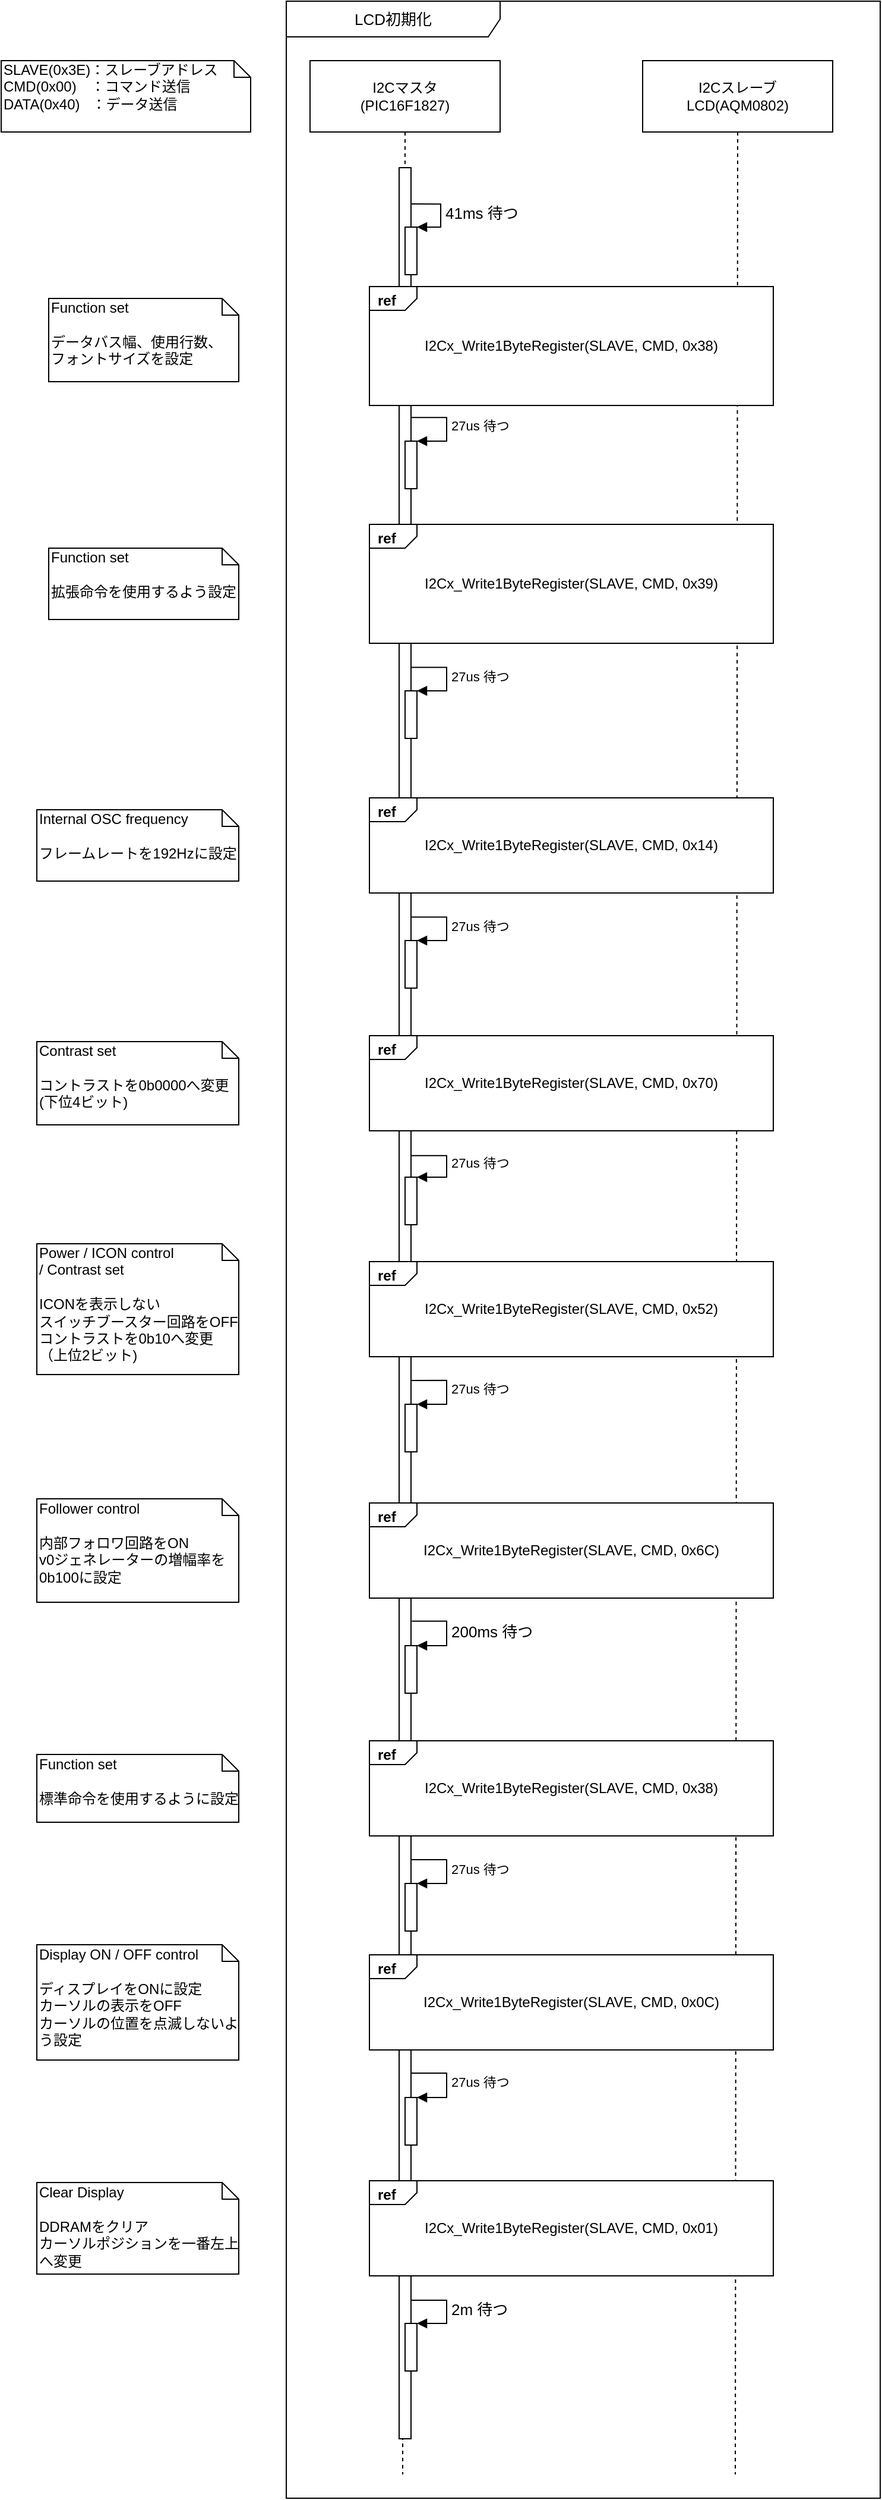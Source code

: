 <mxfile version="13.4.9" type="device" pages="4"><diagram id="xPYnRWqBNN3AtMh6-2V6" name="LCD初期化"><mxGraphModel dx="1234" dy="520" grid="1" gridSize="10" guides="1" tooltips="1" connect="1" arrows="1" fold="1" page="1" pageScale="1" pageWidth="827" pageHeight="1169" math="0" shadow="0"><root><mxCell id="BeJni8XXSsR6ZB7fs_A3-0"/><mxCell id="BeJni8XXSsR6ZB7fs_A3-1" parent="BeJni8XXSsR6ZB7fs_A3-0"/><mxCell id="l7ZMu6uUPb0hCpCxpLkF-0" value="LCD初期化" style="shape=umlFrame;whiteSpace=wrap;html=1;fontSize=13;width=180;height=30;" vertex="1" parent="BeJni8XXSsR6ZB7fs_A3-1"><mxGeometry x="283" y="130" width="500" height="2100" as="geometry"/></mxCell><mxCell id="BeJni8XXSsR6ZB7fs_A3-2" value="I2Cマスタ&lt;br&gt;(PIC16F1827)" style="shape=rect;html=1;whiteSpace=wrap;align=center;" parent="BeJni8XXSsR6ZB7fs_A3-1" vertex="1"><mxGeometry x="303" y="180" width="160" height="60" as="geometry"/></mxCell><mxCell id="BeJni8XXSsR6ZB7fs_A3-3" value="" style="edgeStyle=none;html=1;dashed=1;endArrow=none;align=center;verticalAlign=bottom;exitX=0.5;exitY=1;" parent="BeJni8XXSsR6ZB7fs_A3-1" source="BeJni8XXSsR6ZB7fs_A3-2" edge="1"><mxGeometry x="1" relative="1" as="geometry"><mxPoint x="381" y="2210" as="targetPoint"/></mxGeometry></mxCell><mxCell id="BeJni8XXSsR6ZB7fs_A3-4" value="I2Cスレーブ&lt;br&gt;LCD(AQM0802)" style="shape=rect;html=1;whiteSpace=wrap;align=center;" parent="BeJni8XXSsR6ZB7fs_A3-1" vertex="1"><mxGeometry x="583" y="180" width="160" height="60" as="geometry"/></mxCell><mxCell id="BeJni8XXSsR6ZB7fs_A3-7" value="" style="edgeStyle=none;html=1;dashed=1;endArrow=none;align=center;verticalAlign=bottom;exitX=0.5;exitY=1;" parent="BeJni8XXSsR6ZB7fs_A3-1" source="BeJni8XXSsR6ZB7fs_A3-4" edge="1"><mxGeometry x="1" relative="1" as="geometry"><mxPoint x="661" y="2210" as="targetPoint"/><mxPoint x="663" y="240" as="sourcePoint"/></mxGeometry></mxCell><mxCell id="BeJni8XXSsR6ZB7fs_A3-8" value="" style="html=1;points=[];perimeter=orthogonalPerimeter;" parent="BeJni8XXSsR6ZB7fs_A3-1" vertex="1"><mxGeometry x="378" y="270" width="10" height="1910" as="geometry"/></mxCell><mxCell id="BeJni8XXSsR6ZB7fs_A3-9" value="I2Cx_Write1ByteRegister(SLAVE, CMD, 0x38)" style="html=1;shape=mxgraph.sysml.package;labelX=40;whiteSpace=wrap;align=center;" parent="BeJni8XXSsR6ZB7fs_A3-1" vertex="1"><mxGeometry x="353" y="370" width="340" height="100" as="geometry"/></mxCell><mxCell id="BeJni8XXSsR6ZB7fs_A3-10" value="ref" style="html=1;align=left;verticalAlign=top;labelPosition=left;verticalLabelPosition=top;labelBackgroundColor=none;spacingLeft=5;spacingTop=-2;fontStyle=1;" parent="BeJni8XXSsR6ZB7fs_A3-9" connectable="0" vertex="1"><mxGeometry as="geometry"/></mxCell><mxCell id="BeJni8XXSsR6ZB7fs_A3-11" value="" style="html=1;points=[];perimeter=orthogonalPerimeter;" parent="BeJni8XXSsR6ZB7fs_A3-1" vertex="1"><mxGeometry x="383" y="500" width="10" height="40" as="geometry"/></mxCell><mxCell id="BeJni8XXSsR6ZB7fs_A3-12" value="27us 待つ" style="edgeStyle=orthogonalEdgeStyle;html=1;align=left;spacingLeft=2;endArrow=block;rounded=0;entryX=1;entryY=0;exitX=0.987;exitY=0.11;exitDx=0;exitDy=0;exitPerimeter=0;" parent="BeJni8XXSsR6ZB7fs_A3-1" source="BeJni8XXSsR6ZB7fs_A3-8" target="BeJni8XXSsR6ZB7fs_A3-11" edge="1"><mxGeometry relative="1" as="geometry"><mxPoint x="393" y="480" as="sourcePoint"/><Array as="points"><mxPoint x="418" y="480"/><mxPoint x="418" y="500"/></Array></mxGeometry></mxCell><mxCell id="BeJni8XXSsR6ZB7fs_A3-13" value="27us 待つ" style="edgeStyle=orthogonalEdgeStyle;html=1;align=left;spacingLeft=2;endArrow=block;rounded=0;entryX=1;entryY=0;exitX=1.004;exitY=0.22;exitDx=0;exitDy=0;exitPerimeter=0;" parent="BeJni8XXSsR6ZB7fs_A3-1" source="BeJni8XXSsR6ZB7fs_A3-8" target="BeJni8XXSsR6ZB7fs_A3-14" edge="1"><mxGeometry relative="1" as="geometry"><mxPoint x="393" y="690" as="sourcePoint"/><Array as="points"><mxPoint x="418" y="690"/><mxPoint x="418" y="710"/></Array></mxGeometry></mxCell><mxCell id="BeJni8XXSsR6ZB7fs_A3-14" value="" style="html=1;points=[];perimeter=orthogonalPerimeter;" parent="BeJni8XXSsR6ZB7fs_A3-1" vertex="1"><mxGeometry x="383" y="710" width="10" height="40" as="geometry"/></mxCell><mxCell id="BeJni8XXSsR6ZB7fs_A3-15" value="I2Cx_Write1ByteRegister(SLAVE, CMD, 0x39)" style="html=1;shape=mxgraph.sysml.package;labelX=40;whiteSpace=wrap;align=center;" parent="BeJni8XXSsR6ZB7fs_A3-1" vertex="1"><mxGeometry x="353" y="570" width="340" height="100" as="geometry"/></mxCell><mxCell id="BeJni8XXSsR6ZB7fs_A3-16" value="ref" style="html=1;align=left;verticalAlign=top;labelPosition=left;verticalLabelPosition=top;labelBackgroundColor=none;spacingLeft=5;spacingTop=-2;fontStyle=1;" parent="BeJni8XXSsR6ZB7fs_A3-15" connectable="0" vertex="1"><mxGeometry as="geometry"/></mxCell><mxCell id="BeJni8XXSsR6ZB7fs_A3-17" value="27us 待つ" style="edgeStyle=orthogonalEdgeStyle;html=1;align=left;spacingLeft=2;endArrow=block;rounded=0;entryX=1;entryY=0;exitX=1.01;exitY=0.33;exitDx=0;exitDy=0;exitPerimeter=0;" parent="BeJni8XXSsR6ZB7fs_A3-1" source="BeJni8XXSsR6ZB7fs_A3-8" target="BeJni8XXSsR6ZB7fs_A3-18" edge="1"><mxGeometry relative="1" as="geometry"><mxPoint x="390" y="900" as="sourcePoint"/><Array as="points"><mxPoint x="418" y="900"/><mxPoint x="418" y="920"/></Array></mxGeometry></mxCell><mxCell id="BeJni8XXSsR6ZB7fs_A3-18" value="" style="html=1;points=[];perimeter=orthogonalPerimeter;" parent="BeJni8XXSsR6ZB7fs_A3-1" vertex="1"><mxGeometry x="383" y="920" width="10" height="40" as="geometry"/></mxCell><mxCell id="BeJni8XXSsR6ZB7fs_A3-19" value="I2Cx_Write1ByteRegister(SLAVE, CMD, 0x14)" style="html=1;shape=mxgraph.sysml.package;labelX=40;whiteSpace=wrap;align=center;" parent="BeJni8XXSsR6ZB7fs_A3-1" vertex="1"><mxGeometry x="353" y="800" width="340" height="80" as="geometry"/></mxCell><mxCell id="BeJni8XXSsR6ZB7fs_A3-20" value="ref" style="html=1;align=left;verticalAlign=top;labelPosition=left;verticalLabelPosition=top;labelBackgroundColor=none;spacingLeft=5;spacingTop=-2;fontStyle=1;" parent="BeJni8XXSsR6ZB7fs_A3-19" connectable="0" vertex="1"><mxGeometry as="geometry"/></mxCell><mxCell id="BeJni8XXSsR6ZB7fs_A3-21" value="27us 待つ" style="edgeStyle=orthogonalEdgeStyle;html=1;align=left;spacingLeft=2;endArrow=block;rounded=0;entryX=1;entryY=0;exitX=0.981;exitY=0.435;exitDx=0;exitDy=0;exitPerimeter=0;" parent="BeJni8XXSsR6ZB7fs_A3-1" source="BeJni8XXSsR6ZB7fs_A3-8" target="BeJni8XXSsR6ZB7fs_A3-22" edge="1"><mxGeometry relative="1" as="geometry"><mxPoint x="393" y="1100" as="sourcePoint"/><Array as="points"><mxPoint x="418" y="1101"/><mxPoint x="418" y="1119"/></Array></mxGeometry></mxCell><mxCell id="BeJni8XXSsR6ZB7fs_A3-22" value="" style="html=1;points=[];perimeter=orthogonalPerimeter;" parent="BeJni8XXSsR6ZB7fs_A3-1" vertex="1"><mxGeometry x="383" y="1119" width="10" height="40" as="geometry"/></mxCell><mxCell id="BeJni8XXSsR6ZB7fs_A3-23" value="I2Cx_Write1ByteRegister(SLAVE, CMD, 0x70)" style="html=1;shape=mxgraph.sysml.package;labelX=40;whiteSpace=wrap;align=center;" parent="BeJni8XXSsR6ZB7fs_A3-1" vertex="1"><mxGeometry x="353" y="1000" width="340" height="80" as="geometry"/></mxCell><mxCell id="BeJni8XXSsR6ZB7fs_A3-24" value="ref" style="html=1;align=left;verticalAlign=top;labelPosition=left;verticalLabelPosition=top;labelBackgroundColor=none;spacingLeft=5;spacingTop=-2;fontStyle=1;" parent="BeJni8XXSsR6ZB7fs_A3-23" connectable="0" vertex="1"><mxGeometry as="geometry"/></mxCell><mxCell id="BeJni8XXSsR6ZB7fs_A3-25" value="27us 待つ" style="edgeStyle=orthogonalEdgeStyle;html=1;align=left;spacingLeft=2;endArrow=block;rounded=0;entryX=1;entryY=0;exitX=1.004;exitY=0.534;exitDx=0;exitDy=0;exitPerimeter=0;" parent="BeJni8XXSsR6ZB7fs_A3-1" source="BeJni8XXSsR6ZB7fs_A3-8" target="BeJni8XXSsR6ZB7fs_A3-26" edge="1"><mxGeometry relative="1" as="geometry"><mxPoint x="393" y="1290" as="sourcePoint"/><Array as="points"><mxPoint x="418" y="1290"/><mxPoint x="418" y="1310"/></Array></mxGeometry></mxCell><mxCell id="BeJni8XXSsR6ZB7fs_A3-26" value="" style="html=1;points=[];perimeter=orthogonalPerimeter;" parent="BeJni8XXSsR6ZB7fs_A3-1" vertex="1"><mxGeometry x="383" y="1310" width="10" height="40" as="geometry"/></mxCell><mxCell id="BeJni8XXSsR6ZB7fs_A3-27" value="I2Cx_Write1ByteRegister(SLAVE, CMD, 0x52)" style="html=1;shape=mxgraph.sysml.package;labelX=40;whiteSpace=wrap;align=center;" parent="BeJni8XXSsR6ZB7fs_A3-1" vertex="1"><mxGeometry x="353" y="1190" width="340" height="80" as="geometry"/></mxCell><mxCell id="BeJni8XXSsR6ZB7fs_A3-28" value="ref" style="html=1;align=left;verticalAlign=top;labelPosition=left;verticalLabelPosition=top;labelBackgroundColor=none;spacingLeft=5;spacingTop=-2;fontStyle=1;" parent="BeJni8XXSsR6ZB7fs_A3-27" connectable="0" vertex="1"><mxGeometry as="geometry"/></mxCell><mxCell id="BeJni8XXSsR6ZB7fs_A3-29" value="200ms 待つ" style="edgeStyle=orthogonalEdgeStyle;html=1;align=left;spacingLeft=2;endArrow=block;rounded=0;entryX=1;entryY=0;exitX=1.066;exitY=0.64;exitDx=0;exitDy=0;exitPerimeter=0;fontSize=13;" parent="BeJni8XXSsR6ZB7fs_A3-1" source="BeJni8XXSsR6ZB7fs_A3-8" target="BeJni8XXSsR6ZB7fs_A3-30" edge="1"><mxGeometry relative="1" as="geometry"><mxPoint x="393" y="1493" as="sourcePoint"/><Array as="points"><mxPoint x="418" y="1492"/><mxPoint x="418" y="1513"/></Array></mxGeometry></mxCell><mxCell id="BeJni8XXSsR6ZB7fs_A3-30" value="" style="html=1;points=[];perimeter=orthogonalPerimeter;" parent="BeJni8XXSsR6ZB7fs_A3-1" vertex="1"><mxGeometry x="383" y="1513" width="10" height="40" as="geometry"/></mxCell><mxCell id="BeJni8XXSsR6ZB7fs_A3-31" value="I2Cx_Write1ByteRegister(SLAVE, CMD, 0x6C)" style="html=1;shape=mxgraph.sysml.package;labelX=40;whiteSpace=wrap;align=center;" parent="BeJni8XXSsR6ZB7fs_A3-1" vertex="1"><mxGeometry x="353" y="1393" width="340" height="80" as="geometry"/></mxCell><mxCell id="BeJni8XXSsR6ZB7fs_A3-32" value="ref" style="html=1;align=left;verticalAlign=top;labelPosition=left;verticalLabelPosition=top;labelBackgroundColor=none;spacingLeft=5;spacingTop=-2;fontStyle=1;" parent="BeJni8XXSsR6ZB7fs_A3-31" connectable="0" vertex="1"><mxGeometry as="geometry"/></mxCell><mxCell id="BeJni8XXSsR6ZB7fs_A3-33" value="27us 待つ" style="edgeStyle=orthogonalEdgeStyle;html=1;align=left;spacingLeft=2;endArrow=block;rounded=0;entryX=1;entryY=0;exitX=1.035;exitY=0.745;exitDx=0;exitDy=0;exitPerimeter=0;" parent="BeJni8XXSsR6ZB7fs_A3-1" source="BeJni8XXSsR6ZB7fs_A3-8" target="BeJni8XXSsR6ZB7fs_A3-34" edge="1"><mxGeometry relative="1" as="geometry"><mxPoint x="393" y="1693" as="sourcePoint"/><Array as="points"><mxPoint x="418" y="1693"/><mxPoint x="418" y="1713"/></Array></mxGeometry></mxCell><mxCell id="BeJni8XXSsR6ZB7fs_A3-34" value="" style="html=1;points=[];perimeter=orthogonalPerimeter;" parent="BeJni8XXSsR6ZB7fs_A3-1" vertex="1"><mxGeometry x="383" y="1713" width="10" height="40" as="geometry"/></mxCell><mxCell id="BeJni8XXSsR6ZB7fs_A3-35" value="I2Cx_Write1ByteRegister(SLAVE, CMD, 0x38)" style="html=1;shape=mxgraph.sysml.package;labelX=40;whiteSpace=wrap;align=center;" parent="BeJni8XXSsR6ZB7fs_A3-1" vertex="1"><mxGeometry x="353" y="1593" width="340" height="80" as="geometry"/></mxCell><mxCell id="BeJni8XXSsR6ZB7fs_A3-36" value="ref" style="html=1;align=left;verticalAlign=top;labelPosition=left;verticalLabelPosition=top;labelBackgroundColor=none;spacingLeft=5;spacingTop=-2;fontStyle=1;" parent="BeJni8XXSsR6ZB7fs_A3-35" connectable="0" vertex="1"><mxGeometry as="geometry"/></mxCell><mxCell id="BeJni8XXSsR6ZB7fs_A3-37" value="27us 待つ" style="edgeStyle=orthogonalEdgeStyle;html=1;align=left;spacingLeft=2;endArrow=block;rounded=0;entryX=1;entryY=0;exitX=0.988;exitY=0.839;exitDx=0;exitDy=0;exitPerimeter=0;" parent="BeJni8XXSsR6ZB7fs_A3-1" source="BeJni8XXSsR6ZB7fs_A3-8" target="BeJni8XXSsR6ZB7fs_A3-38" edge="1"><mxGeometry relative="1" as="geometry"><mxPoint x="393" y="1873" as="sourcePoint"/><Array as="points"><mxPoint x="418" y="1872"/><mxPoint x="418" y="1893"/></Array></mxGeometry></mxCell><mxCell id="BeJni8XXSsR6ZB7fs_A3-38" value="" style="html=1;points=[];perimeter=orthogonalPerimeter;" parent="BeJni8XXSsR6ZB7fs_A3-1" vertex="1"><mxGeometry x="383" y="1893" width="10" height="40" as="geometry"/></mxCell><mxCell id="BeJni8XXSsR6ZB7fs_A3-39" value="I2Cx_Write1ByteRegister(SLAVE, CMD, 0x0C)" style="html=1;shape=mxgraph.sysml.package;labelX=40;whiteSpace=wrap;align=center;" parent="BeJni8XXSsR6ZB7fs_A3-1" vertex="1"><mxGeometry x="353" y="1773" width="340" height="80" as="geometry"/></mxCell><mxCell id="BeJni8XXSsR6ZB7fs_A3-40" value="ref" style="html=1;align=left;verticalAlign=top;labelPosition=left;verticalLabelPosition=top;labelBackgroundColor=none;spacingLeft=5;spacingTop=-2;fontStyle=1;" parent="BeJni8XXSsR6ZB7fs_A3-39" connectable="0" vertex="1"><mxGeometry as="geometry"/></mxCell><mxCell id="BeJni8XXSsR6ZB7fs_A3-41" value="2m 待つ" style="edgeStyle=orthogonalEdgeStyle;html=1;align=left;spacingLeft=2;endArrow=block;rounded=0;entryX=1;entryY=0;exitX=0.957;exitY=0.939;exitDx=0;exitDy=0;exitPerimeter=0;fontSize=13;" parent="BeJni8XXSsR6ZB7fs_A3-1" source="BeJni8XXSsR6ZB7fs_A3-8" target="BeJni8XXSsR6ZB7fs_A3-42" edge="1"><mxGeometry relative="1" as="geometry"><mxPoint x="393" y="2063" as="sourcePoint"/><Array as="points"><mxPoint x="418" y="2064"/><mxPoint x="418" y="2083"/></Array></mxGeometry></mxCell><mxCell id="BeJni8XXSsR6ZB7fs_A3-42" value="" style="html=1;points=[];perimeter=orthogonalPerimeter;" parent="BeJni8XXSsR6ZB7fs_A3-1" vertex="1"><mxGeometry x="383" y="2083" width="10" height="40" as="geometry"/></mxCell><mxCell id="BeJni8XXSsR6ZB7fs_A3-43" value="I2Cx_Write1ByteRegister(SLAVE, CMD, 0x01)" style="html=1;shape=mxgraph.sysml.package;labelX=40;whiteSpace=wrap;align=center;" parent="BeJni8XXSsR6ZB7fs_A3-1" vertex="1"><mxGeometry x="353" y="1963" width="340" height="80" as="geometry"/></mxCell><mxCell id="BeJni8XXSsR6ZB7fs_A3-44" value="ref" style="html=1;align=left;verticalAlign=top;labelPosition=left;verticalLabelPosition=top;labelBackgroundColor=none;spacingLeft=5;spacingTop=-2;fontStyle=1;" parent="BeJni8XXSsR6ZB7fs_A3-43" connectable="0" vertex="1"><mxGeometry as="geometry"/></mxCell><mxCell id="BeJni8XXSsR6ZB7fs_A3-46" value="&lt;span style=&quot;text-align: center&quot;&gt;Function set&lt;/span&gt;&lt;br style=&quot;text-align: center&quot;&gt;&lt;br&gt;データバス幅、使用行数、&lt;br&gt;フォントサイズを設定" style="shape=note;whiteSpace=wrap;html=1;size=14;verticalAlign=top;align=left;spacingTop=-6;" parent="BeJni8XXSsR6ZB7fs_A3-1" vertex="1"><mxGeometry x="83" y="380" width="160" height="70" as="geometry"/></mxCell><mxCell id="BeJni8XXSsR6ZB7fs_A3-47" value="&lt;span style=&quot;text-align: center&quot;&gt;Function set&lt;br&gt;&lt;/span&gt;&lt;br&gt;拡張命令を使用するよう設定" style="shape=note;whiteSpace=wrap;html=1;size=14;verticalAlign=top;align=left;spacingTop=-6;" parent="BeJni8XXSsR6ZB7fs_A3-1" vertex="1"><mxGeometry x="83" y="590" width="160" height="60" as="geometry"/></mxCell><mxCell id="BeJni8XXSsR6ZB7fs_A3-48" value="&lt;span style=&quot;text-align: center&quot;&gt;Internal OSC frequency&lt;/span&gt;&lt;br style=&quot;text-align: center&quot;&gt;&lt;br&gt;フレームレートを192Hzに設定" style="shape=note;whiteSpace=wrap;html=1;size=14;verticalAlign=top;align=left;spacingTop=-6;" parent="BeJni8XXSsR6ZB7fs_A3-1" vertex="1"><mxGeometry x="73" y="810" width="170" height="60" as="geometry"/></mxCell><mxCell id="BeJni8XXSsR6ZB7fs_A3-49" value="&lt;span style=&quot;text-align: center&quot;&gt;Contrast set&lt;/span&gt;&lt;br style=&quot;text-align: center&quot;&gt;&lt;br&gt;コントラストを0b0000へ変更&lt;br&gt;(下位4ビット)" style="shape=note;whiteSpace=wrap;html=1;size=14;verticalAlign=top;align=left;spacingTop=-6;" parent="BeJni8XXSsR6ZB7fs_A3-1" vertex="1"><mxGeometry x="73" y="1005" width="170" height="70" as="geometry"/></mxCell><mxCell id="BeJni8XXSsR6ZB7fs_A3-50" value="Power / ICON control&lt;br&gt;/ Contrast set&lt;br style=&quot;text-align: center&quot;&gt;&lt;br&gt;ICONを表示しない&lt;br&gt;スイッチブースター回路をOFF&lt;br&gt;コントラストを0b10へ変更&lt;br&gt;（上位2ビット)" style="shape=note;whiteSpace=wrap;html=1;size=14;verticalAlign=top;align=left;spacingTop=-6;" parent="BeJni8XXSsR6ZB7fs_A3-1" vertex="1"><mxGeometry x="73" y="1175" width="170" height="110" as="geometry"/></mxCell><mxCell id="BeJni8XXSsR6ZB7fs_A3-51" value="&lt;span style=&quot;text-align: center&quot;&gt;Follower control&lt;br&gt;&lt;/span&gt;&lt;span style=&quot;text-align: center&quot;&gt;&lt;br&gt;内部フォロワ回路をON&lt;br&gt;&lt;/span&gt;&lt;span style=&quot;text-align: center&quot;&gt;v0ジェネレーターの増幅率を0b100に設定&lt;br&gt;&lt;/span&gt;" style="shape=note;whiteSpace=wrap;html=1;size=14;verticalAlign=top;align=left;spacingTop=-6;" parent="BeJni8XXSsR6ZB7fs_A3-1" vertex="1"><mxGeometry x="73" y="1389.5" width="170" height="87" as="geometry"/></mxCell><mxCell id="BeJni8XXSsR6ZB7fs_A3-52" value="&lt;span style=&quot;text-align: center&quot;&gt;Function set&lt;/span&gt;&lt;span style=&quot;text-align: center&quot;&gt;&lt;br&gt;&lt;/span&gt;&lt;span style=&quot;text-align: center&quot;&gt;&lt;br&gt;&lt;/span&gt;&lt;span style=&quot;text-align: center&quot;&gt;標準命令を使用するように設定&lt;br&gt;&lt;/span&gt;" style="shape=note;whiteSpace=wrap;html=1;size=14;verticalAlign=top;align=left;spacingTop=-6;" parent="BeJni8XXSsR6ZB7fs_A3-1" vertex="1"><mxGeometry x="73" y="1604.5" width="170" height="57" as="geometry"/></mxCell><mxCell id="BeJni8XXSsR6ZB7fs_A3-53" value="&lt;span style=&quot;text-align: center&quot;&gt;Display ON / OFF control&lt;/span&gt;&lt;br style=&quot;text-align: center&quot;&gt;&lt;span style=&quot;text-align: center&quot;&gt;&lt;br&gt;ディスプレイをONに設定&lt;br&gt;カーソルの表示をOFF&lt;br&gt;カーソルの位置を点滅しないよう設定&lt;br&gt;&lt;/span&gt;" style="shape=note;whiteSpace=wrap;html=1;size=14;verticalAlign=top;align=left;spacingTop=-6;" parent="BeJni8XXSsR6ZB7fs_A3-1" vertex="1"><mxGeometry x="73" y="1764.5" width="170" height="97" as="geometry"/></mxCell><mxCell id="BeJni8XXSsR6ZB7fs_A3-54" value="&lt;span style=&quot;text-align: center&quot;&gt;Clear Display&lt;br&gt;&lt;br&gt;DDRAMをクリア&lt;br&gt;カーソルポジションを一番左上へ変更&lt;br&gt;&lt;/span&gt;" style="shape=note;whiteSpace=wrap;html=1;size=14;verticalAlign=top;align=left;spacingTop=-6;" parent="BeJni8XXSsR6ZB7fs_A3-1" vertex="1"><mxGeometry x="73" y="1964.5" width="170" height="77" as="geometry"/></mxCell><mxCell id="BeJni8XXSsR6ZB7fs_A3-5" value="" style="html=1;points=[];perimeter=orthogonalPerimeter;" parent="BeJni8XXSsR6ZB7fs_A3-1" vertex="1"><mxGeometry x="383" y="320" width="10" height="40" as="geometry"/></mxCell><mxCell id="BeJni8XXSsR6ZB7fs_A3-6" value="41ms 待つ" style="edgeStyle=orthogonalEdgeStyle;html=1;align=left;spacingLeft=2;endArrow=block;rounded=0;entryX=1;entryY=0;exitX=0.979;exitY=0.016;exitDx=0;exitDy=0;exitPerimeter=0;fontSize=13;" parent="BeJni8XXSsR6ZB7fs_A3-1" source="BeJni8XXSsR6ZB7fs_A3-8" target="BeJni8XXSsR6ZB7fs_A3-5" edge="1"><mxGeometry relative="1" as="geometry"><mxPoint x="388" y="300" as="sourcePoint"/><Array as="points"><mxPoint x="413" y="301"/><mxPoint x="413" y="320"/></Array></mxGeometry></mxCell><mxCell id="8FKFpc_D_njK9Uy0sIHb-0" value="SLAVE(0x3E)：スレーブアドレス&lt;br&gt;CMD(0x00)　：コマンド送信&lt;br&gt;DATA(0x40)&amp;nbsp; &amp;nbsp;：データ送信" style="shape=note;whiteSpace=wrap;html=1;size=14;verticalAlign=top;align=left;spacingTop=-6;" vertex="1" parent="BeJni8XXSsR6ZB7fs_A3-1"><mxGeometry x="43" y="180" width="210" height="60" as="geometry"/></mxCell></root></mxGraphModel></diagram><diagram id="RM4oQs6cdChVG-mkCmGR" name="文字列書き込み"><mxGraphModel dx="2061" dy="520" grid="1" gridSize="10" guides="1" tooltips="1" connect="1" arrows="1" fold="1" page="1" pageScale="1" pageWidth="827" pageHeight="1169" math="0" shadow="0"><root><mxCell id="0"/><mxCell id="1" parent="0"/><mxCell id="Kv3CkBC7_pTvS5fV9gkf-6" value="文字列書き込み「Hello World」" style="shape=umlFrame;whiteSpace=wrap;html=1;fontSize=10;width=170;height=30;" parent="1" vertex="1"><mxGeometry x="-460" y="160" width="320" height="860" as="geometry"/></mxCell><mxCell id="Kv3CkBC7_pTvS5fV9gkf-1" value="I2Cマスタ&lt;br&gt;(PIC16F1827)" style="shape=umlLifeline;perimeter=lifelinePerimeter;whiteSpace=wrap;html=1;container=1;collapsible=0;recursiveResize=0;outlineConnect=0;" parent="1" vertex="1"><mxGeometry x="-443" y="205" width="100" height="790" as="geometry"/></mxCell><mxCell id="Kv3CkBC7_pTvS5fV9gkf-2" value="" style="html=1;points=[];perimeter=orthogonalPerimeter;rounded=0;sketch=0;" parent="Kv3CkBC7_pTvS5fV9gkf-1" vertex="1"><mxGeometry x="45" y="50" width="10" height="720" as="geometry"/></mxCell><mxCell id="Kv3CkBC7_pTvS5fV9gkf-3" value="" style="html=1;points=[];perimeter=orthogonalPerimeter;" parent="Kv3CkBC7_pTvS5fV9gkf-1" vertex="1"><mxGeometry x="50" y="710.3" width="10" height="40" as="geometry"/></mxCell><mxCell id="Kv3CkBC7_pTvS5fV9gkf-4" value="27us待つ" style="edgeStyle=orthogonalEdgeStyle;html=1;align=left;spacingLeft=2;endArrow=block;rounded=0;entryX=1;entryY=0;exitX=1.038;exitY=0.19;exitDx=0;exitDy=0;exitPerimeter=0;" parent="Kv3CkBC7_pTvS5fV9gkf-1" target="Kv3CkBC7_pTvS5fV9gkf-3" edge="1"><mxGeometry relative="1" as="geometry"><mxPoint x="55.38" y="690.0" as="sourcePoint"/><Array as="points"><mxPoint x="85" y="690.3"/><mxPoint x="85" y="710.3"/></Array></mxGeometry></mxCell><mxCell id="Kv3CkBC7_pTvS5fV9gkf-5" value="I2Cスレーブ&lt;br&gt;LCD(AQM0802)" style="shape=umlLifeline;perimeter=lifelinePerimeter;whiteSpace=wrap;html=1;container=1;collapsible=0;recursiveResize=0;outlineConnect=0;" parent="1" vertex="1"><mxGeometry x="-263" y="205" width="100" height="790" as="geometry"/></mxCell><mxCell id="Kv3CkBC7_pTvS5fV9gkf-7" value="I2Cx_Write1ByteRegistor(SLAVE, CMD, 0xC0)" style="html=1;shape=mxgraph.sysml.package;labelX=40;whiteSpace=wrap;align=center;" parent="1" vertex="1"><mxGeometry x="-443" y="625" width="280" height="90" as="geometry"/></mxCell><mxCell id="Kv3CkBC7_pTvS5fV9gkf-8" value="ref" style="html=1;align=left;verticalAlign=top;labelPosition=left;verticalLabelPosition=top;labelBackgroundColor=none;spacingLeft=5;spacingTop=-2;fontStyle=1;" parent="Kv3CkBC7_pTvS5fV9gkf-7" connectable="0" vertex="1"><mxGeometry as="geometry"/></mxCell><mxCell id="Kv3CkBC7_pTvS5fV9gkf-9" value="I2Cx_WriteNByte(SLAVE, str1, str1Len)" style="html=1;shape=mxgraph.sysml.package;labelX=40;whiteSpace=wrap;align=center;" parent="1" vertex="1"><mxGeometry x="-443" y="450" width="280" height="90" as="geometry"/></mxCell><mxCell id="Kv3CkBC7_pTvS5fV9gkf-10" value="ref" style="html=1;align=left;verticalAlign=top;labelPosition=left;verticalLabelPosition=top;labelBackgroundColor=none;spacingLeft=5;spacingTop=-2;fontStyle=1;" parent="Kv3CkBC7_pTvS5fV9gkf-9" connectable="0" vertex="1"><mxGeometry as="geometry"/></mxCell><mxCell id="Kv3CkBC7_pTvS5fV9gkf-11" value="I2Cx_WriteNByte(SLAVE, str2, str2Len)" style="html=1;shape=mxgraph.sysml.package;labelX=40;whiteSpace=wrap;align=center;" parent="1" vertex="1"><mxGeometry x="-443" y="795" width="280" height="90" as="geometry"/></mxCell><mxCell id="Kv3CkBC7_pTvS5fV9gkf-12" value="ref" style="html=1;align=left;verticalAlign=top;labelPosition=left;verticalLabelPosition=top;labelBackgroundColor=none;spacingLeft=5;spacingTop=-2;fontStyle=1;" parent="Kv3CkBC7_pTvS5fV9gkf-11" connectable="0" vertex="1"><mxGeometry as="geometry"/></mxCell><mxCell id="Kv3CkBC7_pTvS5fV9gkf-13" value="I2Cx_Write1ByteRegistor(SLAVE, CMD, 0x80)" style="html=1;shape=mxgraph.sysml.package;labelX=40;whiteSpace=wrap;align=center;" parent="1" vertex="1"><mxGeometry x="-443" y="275" width="280" height="90" as="geometry"/></mxCell><mxCell id="Kv3CkBC7_pTvS5fV9gkf-14" value="ref" style="html=1;align=left;verticalAlign=top;labelPosition=left;verticalLabelPosition=top;labelBackgroundColor=none;spacingLeft=5;spacingTop=-2;fontStyle=1;" parent="Kv3CkBC7_pTvS5fV9gkf-13" connectable="0" vertex="1"><mxGeometry as="geometry"/></mxCell><mxCell id="Kv3CkBC7_pTvS5fV9gkf-15" value="Write data to RAM&lt;br&gt;&lt;br&gt;データ書き込み&lt;br&gt;LCDに「Hello」の文字列を書き込む&lt;br&gt;&lt;br&gt;uint8_t[] str1 {0x40,'H','e','l','l','o'}&lt;br&gt;uint8_t str1Len 6" style="shape=note;whiteSpace=wrap;html=1;size=14;verticalAlign=top;align=left;spacingTop=-6;" parent="1" vertex="1"><mxGeometry x="-700" y="440" width="200" height="110" as="geometry"/></mxCell><mxCell id="Kv3CkBC7_pTvS5fV9gkf-16" value="Write data to RAM&lt;br&gt;&lt;br&gt;データ書き込み&lt;br&gt;LCDに「world」の文字列を書き込む&lt;br&gt;&lt;br&gt;uint8_t[] str2 {0x40,'w','o','r','l','d'}&lt;br&gt;uint8_t str2Len 6" style="shape=note;whiteSpace=wrap;html=1;size=14;verticalAlign=top;align=left;spacingTop=-6;" parent="1" vertex="1"><mxGeometry x="-700" y="787.5" width="200" height="105" as="geometry"/></mxCell><mxCell id="Kv3CkBC7_pTvS5fV9gkf-17" value="" style="html=1;points=[];perimeter=orthogonalPerimeter;" parent="1" vertex="1"><mxGeometry x="-393" y="395" width="10" height="40" as="geometry"/></mxCell><mxCell id="Kv3CkBC7_pTvS5fV9gkf-18" value="27us待つ" style="edgeStyle=orthogonalEdgeStyle;html=1;align=left;spacingLeft=2;endArrow=block;rounded=0;entryX=1;entryY=0;" parent="1" target="Kv3CkBC7_pTvS5fV9gkf-17" edge="1"><mxGeometry relative="1" as="geometry"><mxPoint x="-388" y="376" as="sourcePoint"/><Array as="points"><mxPoint x="-358" y="376"/><mxPoint x="-358" y="395"/></Array></mxGeometry></mxCell><mxCell id="Kv3CkBC7_pTvS5fV9gkf-19" value="" style="html=1;points=[];perimeter=orthogonalPerimeter;" parent="1" vertex="1"><mxGeometry x="-393" y="570.31" width="10" height="40" as="geometry"/></mxCell><mxCell id="Kv3CkBC7_pTvS5fV9gkf-20" value="27us待つ" style="edgeStyle=orthogonalEdgeStyle;html=1;align=left;spacingLeft=2;endArrow=block;rounded=0;entryX=1;entryY=0;exitX=1.038;exitY=0.19;exitDx=0;exitDy=0;exitPerimeter=0;" parent="1" target="Kv3CkBC7_pTvS5fV9gkf-19" edge="1"><mxGeometry relative="1" as="geometry"><mxPoint x="-387.62" y="550.01" as="sourcePoint"/><Array as="points"><mxPoint x="-358" y="550.31"/><mxPoint x="-358" y="570.31"/></Array></mxGeometry></mxCell><mxCell id="Kv3CkBC7_pTvS5fV9gkf-21" value="" style="html=1;points=[];perimeter=orthogonalPerimeter;" parent="1" vertex="1"><mxGeometry x="-393" y="745.31" width="10" height="40" as="geometry"/></mxCell><mxCell id="Kv3CkBC7_pTvS5fV9gkf-22" value="27us待つ" style="edgeStyle=orthogonalEdgeStyle;html=1;align=left;spacingLeft=2;endArrow=block;rounded=0;entryX=1;entryY=0;exitX=1.038;exitY=0.19;exitDx=0;exitDy=0;exitPerimeter=0;" parent="1" target="Kv3CkBC7_pTvS5fV9gkf-21" edge="1"><mxGeometry relative="1" as="geometry"><mxPoint x="-387.62" y="725.01" as="sourcePoint"/><Array as="points"><mxPoint x="-358" y="725.31"/><mxPoint x="-358" y="745.31"/></Array></mxGeometry></mxCell><mxCell id="Kv3CkBC7_pTvS5fV9gkf-23" value="SLAVE(0x3E)：スレーブアドレス&lt;br&gt;CMD(0x00)　：コマンド送信&lt;br&gt;DATA(0x40)&amp;nbsp; &amp;nbsp;：データ送信" style="shape=note;whiteSpace=wrap;html=1;size=14;verticalAlign=top;align=left;spacingTop=-6;" parent="1" vertex="1"><mxGeometry x="-710" y="180" width="210" height="60" as="geometry"/></mxCell><mxCell id="Kv3CkBC7_pTvS5fV9gkf-24" value="&lt;span style=&quot;text-align: center&quot;&gt;Set DDRAM address&lt;br&gt;&lt;/span&gt;&lt;br style=&quot;text-align: center&quot;&gt;&lt;span style=&quot;text-align: center&quot;&gt;1行1列目にカーソルポジション&lt;br&gt;をセット&lt;br&gt;&lt;/span&gt;" style="shape=note;whiteSpace=wrap;html=1;size=9;verticalAlign=top;align=left;spacingTop=-6;" parent="1" vertex="1"><mxGeometry x="-700" y="285" width="200" height="70" as="geometry"/></mxCell><mxCell id="Kv3CkBC7_pTvS5fV9gkf-25" value="&lt;span style=&quot;text-align: center&quot;&gt;Set DDRAM address&lt;/span&gt;&lt;br style=&quot;text-align: center&quot;&gt;&lt;span style=&quot;text-align: center&quot;&gt;&lt;br&gt;2行1列目にカーソルポジション&lt;br&gt;をセット&lt;br&gt;&lt;/span&gt;" style="shape=note;whiteSpace=wrap;html=1;size=9;verticalAlign=top;align=left;spacingTop=-6;" parent="1" vertex="1"><mxGeometry x="-700" y="635" width="200" height="70" as="geometry"/></mxCell></root></mxGraphModel></diagram><diagram id="dGQGHhnt5CKKcxxJqeQv" name="Write1ByteRegistor"><mxGraphModel dx="2057" dy="867" grid="1" gridSize="10" guides="1" tooltips="1" connect="1" arrows="1" fold="1" page="1" pageScale="1" pageWidth="827" pageHeight="1169" math="0" shadow="0"><root><mxCell id="wndrZFaj3Tuo3wsH7tqT-0"/><mxCell id="wndrZFaj3Tuo3wsH7tqT-1" parent="wndrZFaj3Tuo3wsH7tqT-0"/><mxCell id="wndrZFaj3Tuo3wsH7tqT-2" value="I2Cスレーブ&lt;br&gt;LCD(AQM0802)" style="shape=umlLifeline;perimeter=lifelinePerimeter;whiteSpace=wrap;html=1;container=1;collapsible=0;recursiveResize=0;outlineConnect=0;" parent="wndrZFaj3Tuo3wsH7tqT-1" vertex="1"><mxGeometry x="564.5" y="394" width="100" height="550" as="geometry"/></mxCell><mxCell id="wndrZFaj3Tuo3wsH7tqT-3" value="" style="html=1;points=[];perimeter=orthogonalPerimeter;" parent="wndrZFaj3Tuo3wsH7tqT-2" vertex="1"><mxGeometry x="45" y="100" width="10" height="70" as="geometry"/></mxCell><mxCell id="wndrZFaj3Tuo3wsH7tqT-4" value="" style="html=1;points=[];perimeter=orthogonalPerimeter;" parent="wndrZFaj3Tuo3wsH7tqT-2" vertex="1"><mxGeometry x="45" y="240" width="10" height="70" as="geometry"/></mxCell><mxCell id="wndrZFaj3Tuo3wsH7tqT-5" value="" style="html=1;points=[];perimeter=orthogonalPerimeter;" parent="wndrZFaj3Tuo3wsH7tqT-2" vertex="1"><mxGeometry x="45" y="380" width="10" height="70" as="geometry"/></mxCell><mxCell id="wndrZFaj3Tuo3wsH7tqT-6" value="I2Cマスタ&lt;br&gt;(PIC16F1827)" style="shape=umlLifeline;perimeter=lifelinePerimeter;whiteSpace=wrap;html=1;container=1;collapsible=0;recursiveResize=0;outlineConnect=0;" parent="wndrZFaj3Tuo3wsH7tqT-1" vertex="1"><mxGeometry x="414.5" y="394" width="100" height="550" as="geometry"/></mxCell><mxCell id="wndrZFaj3Tuo3wsH7tqT-7" value="" style="html=1;points=[];perimeter=orthogonalPerimeter;" parent="wndrZFaj3Tuo3wsH7tqT-6" vertex="1"><mxGeometry x="45" y="60" width="10" height="460" as="geometry"/></mxCell><mxCell id="wndrZFaj3Tuo3wsH7tqT-8" value="address&amp;lt;&amp;lt;1" style="html=1;verticalAlign=bottom;endArrow=block;fontSize=10;" parent="wndrZFaj3Tuo3wsH7tqT-1" source="wndrZFaj3Tuo3wsH7tqT-7" target="wndrZFaj3Tuo3wsH7tqT-3" edge="1"><mxGeometry width="80" relative="1" as="geometry"><mxPoint x="618.884" y="525.6" as="sourcePoint"/><mxPoint x="614.5" y="526" as="targetPoint"/><Array as="points"><mxPoint x="574.5" y="494"/></Array></mxGeometry></mxCell><mxCell id="wndrZFaj3Tuo3wsH7tqT-9" value="reg" style="html=1;verticalAlign=bottom;endArrow=block;fontSize=10;entryX=0.021;entryY=0.006;entryDx=0;entryDy=0;entryPerimeter=0;" parent="wndrZFaj3Tuo3wsH7tqT-1" source="wndrZFaj3Tuo3wsH7tqT-7" target="wndrZFaj3Tuo3wsH7tqT-4" edge="1"><mxGeometry width="80" relative="1" as="geometry"><mxPoint x="464.5" y="669.29" as="sourcePoint"/><mxPoint x="604.5" y="635" as="targetPoint"/><Array as="points"><mxPoint x="484.5" y="634"/></Array></mxGeometry></mxCell><mxCell id="wndrZFaj3Tuo3wsH7tqT-10" value="data" style="html=1;verticalAlign=bottom;endArrow=block;fontSize=10;exitX=1.019;exitY=0.696;exitDx=0;exitDy=0;exitPerimeter=0;" parent="wndrZFaj3Tuo3wsH7tqT-1" source="wndrZFaj3Tuo3wsH7tqT-7" target="wndrZFaj3Tuo3wsH7tqT-5" edge="1"><mxGeometry width="80" relative="1" as="geometry"><mxPoint x="474.5" y="774" as="sourcePoint"/><mxPoint x="614.5" y="815" as="targetPoint"/><Array as="points"><mxPoint x="494.5" y="774"/><mxPoint x="564.5" y="774"/></Array></mxGeometry></mxCell><mxCell id="wndrZFaj3Tuo3wsH7tqT-11" value="I2Cx_Write1ByteRegistor(adress,reg,data)" style="shape=umlFrame;whiteSpace=wrap;html=1;fontSize=10;width=221;height=30;" parent="wndrZFaj3Tuo3wsH7tqT-1" vertex="1"><mxGeometry x="403" y="354" width="271.5" height="610" as="geometry"/></mxCell><mxCell id="wndrZFaj3Tuo3wsH7tqT-12" value="I2C1_Write1ByteRegister(i2c1_address_t address,uint8_t reg, uint8_t data)&lt;br&gt;&lt;br&gt;引数&lt;br&gt;adress：スレーブアドレス&lt;br&gt;reg&amp;nbsp; 　：コントロールバイト&lt;br&gt;data　：データバイト&lt;br&gt;&lt;br&gt;1バイトのデータバイトを書き込む関数" style="shape=note;whiteSpace=wrap;html=1;size=14;verticalAlign=top;align=left;spacingTop=-6;" parent="wndrZFaj3Tuo3wsH7tqT-1" vertex="1"><mxGeometry x="418" y="204" width="238" height="130" as="geometry"/></mxCell><mxCell id="wndrZFaj3Tuo3wsH7tqT-13" value="Ack" style="html=1;verticalAlign=bottom;endArrow=open;dashed=1;endSize=8;exitX=-0.062;exitY=0.998;exitDx=0;exitDy=0;exitPerimeter=0;entryX=1.093;entryY=0.239;entryDx=0;entryDy=0;entryPerimeter=0;" parent="wndrZFaj3Tuo3wsH7tqT-1" source="wndrZFaj3Tuo3wsH7tqT-3" target="wndrZFaj3Tuo3wsH7tqT-7" edge="1"><mxGeometry relative="1" as="geometry"><mxPoint x="593" y="564" as="sourcePoint"/><mxPoint x="513" y="564" as="targetPoint"/></mxGeometry></mxCell><mxCell id="wndrZFaj3Tuo3wsH7tqT-14" value="Ack" style="html=1;verticalAlign=bottom;endArrow=open;dashed=1;endSize=8;exitX=-0.083;exitY=0.995;exitDx=0;exitDy=0;exitPerimeter=0;" parent="wndrZFaj3Tuo3wsH7tqT-1" source="wndrZFaj3Tuo3wsH7tqT-4" target="wndrZFaj3Tuo3wsH7tqT-7" edge="1"><mxGeometry relative="1" as="geometry"><mxPoint x="606.22" y="704" as="sourcePoint"/><mxPoint x="467.77" y="704.08" as="targetPoint"/></mxGeometry></mxCell><mxCell id="wndrZFaj3Tuo3wsH7tqT-15" value="Ack" style="html=1;verticalAlign=bottom;endArrow=open;dashed=1;endSize=8;exitX=0.001;exitY=1.001;exitDx=0;exitDy=0;exitPerimeter=0;" parent="wndrZFaj3Tuo3wsH7tqT-1" source="wndrZFaj3Tuo3wsH7tqT-5" target="wndrZFaj3Tuo3wsH7tqT-7" edge="1"><mxGeometry relative="1" as="geometry"><mxPoint x="606.23" y="844" as="sourcePoint"/><mxPoint x="467.78" y="844.08" as="targetPoint"/></mxGeometry></mxCell><mxCell id="wndrZFaj3Tuo3wsH7tqT-16" value="7ビットのスレーブアドレスとR/Wビット&lt;br&gt;をスレーブに送信し、書き込み開始する。&lt;br&gt;&lt;br&gt;書き込みを行うこの関数では、R/Wを０にするためにaddressを1ビット左シフトした値を送信する。" style="shape=note;whiteSpace=wrap;html=1;size=9;verticalAlign=top;align=left;spacingTop=-6;" parent="wndrZFaj3Tuo3wsH7tqT-1" vertex="1"><mxGeometry x="120" y="470" width="240" height="100" as="geometry"/></mxCell><mxCell id="wndrZFaj3Tuo3wsH7tqT-17" value="コントロールバイトをスレーブに送信する。(この関数ではCoは0にして使用する)&lt;br&gt;&lt;br&gt;&amp;nbsp;Co | RS | 0 | 0 | 0 | 0 | 0 | 0&lt;br&gt;&lt;br&gt;Co：1 スレーブ側がデータバイト受信後&lt;br&gt;　　&amp;nbsp; &amp;nbsp; 再度コントロールバイトを受信する&lt;br&gt;　　 0 スレーブ側はデータバイトのみ&lt;br&gt;　　　 受信する&lt;br&gt;RS：1 データ送信&lt;br&gt;　　 0 コマンド送信" style="shape=note;whiteSpace=wrap;html=1;size=9;verticalAlign=top;align=left;spacingTop=-6;" parent="wndrZFaj3Tuo3wsH7tqT-1" vertex="1"><mxGeometry x="120" y="590" width="240" height="173.5" as="geometry"/></mxCell><mxCell id="wndrZFaj3Tuo3wsH7tqT-18" value="データバイトをスレーブ&lt;br&gt;に送信する。&lt;br&gt;" style="shape=note;whiteSpace=wrap;html=1;size=9;verticalAlign=top;align=left;spacingTop=-6;" parent="wndrZFaj3Tuo3wsH7tqT-1" vertex="1"><mxGeometry x="210" y="790" width="150" height="45" as="geometry"/></mxCell></root></mxGraphModel></diagram><diagram id="gIW1x2CmEoLFOsVZZ-_r" name="WriteNByte"><mxGraphModel dx="1763" dy="743" grid="1" gridSize="10" guides="1" tooltips="1" connect="1" arrows="1" fold="1" page="1" pageScale="1" pageWidth="827" pageHeight="1169" math="0" shadow="0"><root><mxCell id="GP9SgCFGeQIhlWdy_Ona-0"/><mxCell id="GP9SgCFGeQIhlWdy_Ona-1" parent="GP9SgCFGeQIhlWdy_Ona-0"/><mxCell id="GP9SgCFGeQIhlWdy_Ona-9" value="I2Cx_WriteNByte(adress,data,len)" style="shape=umlFrame;whiteSpace=wrap;html=1;fontSize=10;width=170;height=30;" parent="GP9SgCFGeQIhlWdy_Ona-1" vertex="1"><mxGeometry x="390" y="460" width="300" height="430" as="geometry"/></mxCell><mxCell id="GP9SgCFGeQIhlWdy_Ona-2" value="I2Cスレーブ&lt;br&gt;LCD(AQM0802)" style="shape=umlLifeline;perimeter=lifelinePerimeter;whiteSpace=wrap;html=1;container=1;collapsible=0;recursiveResize=0;outlineConnect=0;" parent="GP9SgCFGeQIhlWdy_Ona-1" vertex="1"><mxGeometry x="570" y="510" width="100" height="360" as="geometry"/></mxCell><mxCell id="GP9SgCFGeQIhlWdy_Ona-3" value="" style="html=1;points=[];perimeter=orthogonalPerimeter;" parent="GP9SgCFGeQIhlWdy_Ona-2" vertex="1"><mxGeometry x="45" y="100" width="10" height="70" as="geometry"/></mxCell><mxCell id="GP9SgCFGeQIhlWdy_Ona-4" value="" style="html=1;points=[];perimeter=orthogonalPerimeter;" parent="GP9SgCFGeQIhlWdy_Ona-2" vertex="1"><mxGeometry x="45" y="240" width="10" height="70" as="geometry"/></mxCell><mxCell id="GP9SgCFGeQIhlWdy_Ona-5" value="I2Cマスタ&lt;br&gt;(PIC16F1827)" style="shape=umlLifeline;perimeter=lifelinePerimeter;whiteSpace=wrap;html=1;container=1;collapsible=0;recursiveResize=0;outlineConnect=0;" parent="GP9SgCFGeQIhlWdy_Ona-1" vertex="1"><mxGeometry x="410" y="510" width="100" height="360" as="geometry"/></mxCell><mxCell id="GP9SgCFGeQIhlWdy_Ona-6" value="" style="html=1;points=[];perimeter=orthogonalPerimeter;" parent="GP9SgCFGeQIhlWdy_Ona-5" vertex="1"><mxGeometry x="45" y="60" width="10" height="290" as="geometry"/></mxCell><mxCell id="GP9SgCFGeQIhlWdy_Ona-7" value="address&amp;lt;&amp;lt;1" style="html=1;verticalAlign=bottom;endArrow=block;fontSize=10;" parent="GP9SgCFGeQIhlWdy_Ona-1" source="GP9SgCFGeQIhlWdy_Ona-6" target="GP9SgCFGeQIhlWdy_Ona-3" edge="1"><mxGeometry width="80" relative="1" as="geometry"><mxPoint x="614.384" y="641.6" as="sourcePoint"/><mxPoint x="610" y="642" as="targetPoint"/><Array as="points"><mxPoint x="570" y="610"/></Array></mxGeometry></mxCell><mxCell id="GP9SgCFGeQIhlWdy_Ona-8" value="*(data++)" style="html=1;verticalAlign=bottom;endArrow=block;fontSize=10;entryX=0.021;entryY=0.006;entryDx=0;entryDy=0;entryPerimeter=0;" parent="GP9SgCFGeQIhlWdy_Ona-1" source="GP9SgCFGeQIhlWdy_Ona-6" target="GP9SgCFGeQIhlWdy_Ona-4" edge="1"><mxGeometry width="80" relative="1" as="geometry"><mxPoint x="460.0" y="785.29" as="sourcePoint"/><mxPoint x="600" y="751" as="targetPoint"/><Array as="points"><mxPoint x="480" y="750"/></Array></mxGeometry></mxCell><mxCell id="GP9SgCFGeQIhlWdy_Ona-10" value="I2C1_WriteNByte(i2c1_address_t address,uint8_t* data, size_t len)&lt;br&gt;&lt;br&gt;引数&lt;br&gt;adress：スレーブアドレス&lt;br&gt;data　：データ(contrlbyteとdatabyte)&lt;br&gt;　　　　の配列またはポインタ&lt;br&gt;len&amp;nbsp; 　：dataのバイトサイズ&lt;br&gt;&lt;br&gt;Nバイトのデータを書き込む関数" style="shape=note;whiteSpace=wrap;html=1;size=14;verticalAlign=top;align=left;spacingTop=-6;" parent="GP9SgCFGeQIhlWdy_Ona-1" vertex="1"><mxGeometry x="417" y="280" width="245" height="150" as="geometry"/></mxCell><mxCell id="GP9SgCFGeQIhlWdy_Ona-11" value="loop[len,0]" style="shape=umlFrame;whiteSpace=wrap;html=1;fontSize=10;width=80;height=20;" parent="GP9SgCFGeQIhlWdy_Ona-1" vertex="1"><mxGeometry x="439.5" y="710" width="200" height="130" as="geometry"/></mxCell><mxCell id="GP9SgCFGeQIhlWdy_Ona-12" value="Ack" style="html=1;verticalAlign=bottom;endArrow=open;dashed=1;endSize=8;" parent="GP9SgCFGeQIhlWdy_Ona-1" source="GP9SgCFGeQIhlWdy_Ona-3" target="GP9SgCFGeQIhlWdy_Ona-6" edge="1"><mxGeometry relative="1" as="geometry"><mxPoint x="604.45" y="680" as="sourcePoint"/><mxPoint x="466.0" y="680.08" as="targetPoint"/><Array as="points"><mxPoint x="586" y="680"/></Array></mxGeometry></mxCell><mxCell id="GP9SgCFGeQIhlWdy_Ona-13" value="Ack" style="html=1;verticalAlign=bottom;endArrow=open;dashed=1;endSize=8;exitX=0.07;exitY=0.998;exitDx=0;exitDy=0;exitPerimeter=0;" parent="GP9SgCFGeQIhlWdy_Ona-1" source="GP9SgCFGeQIhlWdy_Ona-4" target="GP9SgCFGeQIhlWdy_Ona-6" edge="1"><mxGeometry relative="1" as="geometry"><mxPoint x="608.45" y="820" as="sourcePoint"/><mxPoint x="470.0" y="820.08" as="targetPoint"/></mxGeometry></mxCell><mxCell id="GP9SgCFGeQIhlWdy_Ona-14" value="7ビットのスレーブアドレスとR/Wビット&lt;br&gt;を送信し、書き込みを開始する。&lt;br&gt;&lt;br&gt;書き込みの場合はR/Wを０にするため、&lt;br&gt;addressを1ビット左シフトした値を送信する。" style="shape=note;whiteSpace=wrap;html=1;size=9;verticalAlign=top;align=left;spacingTop=-6;" parent="GP9SgCFGeQIhlWdy_Ona-1" vertex="1"><mxGeometry x="110" y="600" width="240" height="100" as="geometry"/></mxCell><mxCell id="GP9SgCFGeQIhlWdy_Ona-15" value="lenの数だけデータを1バイトずつ&lt;br&gt;スレーブに送信する。" style="shape=note;whiteSpace=wrap;html=1;size=9;verticalAlign=top;align=left;spacingTop=-6;" parent="GP9SgCFGeQIhlWdy_Ona-1" vertex="1"><mxGeometry x="150" y="740" width="200" height="50" as="geometry"/></mxCell></root></mxGraphModel></diagram></mxfile>